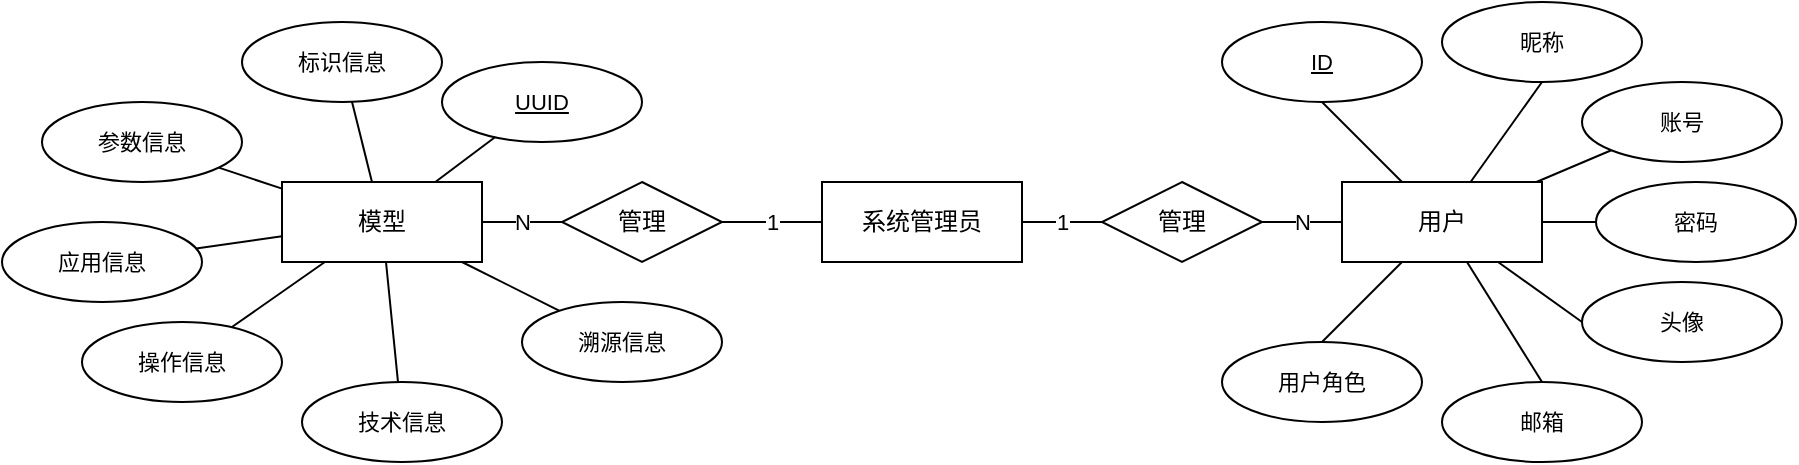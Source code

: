 <mxfile>
    <diagram id="geieZtDLH-yYALA0ZPEr" name="第 1 页">
        <mxGraphModel dx="1278" dy="479" grid="1" gridSize="10" guides="1" tooltips="1" connect="1" arrows="1" fold="1" page="1" pageScale="1" pageWidth="827" pageHeight="1169" math="0" shadow="0">
            <root>
                <mxCell id="0"/>
                <mxCell id="1" parent="0"/>
                <mxCell id="11" value="1" style="edgeStyle=none;html=1;entryX=0;entryY=0.5;entryDx=0;entryDy=0;endArrow=none;endFill=0;" edge="1" parent="1" source="2" target="6">
                    <mxGeometry relative="1" as="geometry"/>
                </mxCell>
                <mxCell id="16" value="1" style="edgeStyle=none;shape=connector;rounded=1;html=1;entryX=1;entryY=0.5;entryDx=0;entryDy=0;labelBackgroundColor=default;strokeColor=default;fontFamily=Helvetica;fontSize=11;fontColor=default;endArrow=none;endFill=0;" edge="1" parent="1" source="2" target="15">
                    <mxGeometry relative="1" as="geometry"/>
                </mxCell>
                <mxCell id="2" value="系统管理员" style="whiteSpace=wrap;html=1;align=center;" vertex="1" parent="1">
                    <mxGeometry x="340" y="280" width="100" height="40" as="geometry"/>
                </mxCell>
                <mxCell id="13" value="N" style="edgeStyle=none;html=1;endArrow=none;endFill=0;" edge="1" parent="1" source="6" target="12">
                    <mxGeometry relative="1" as="geometry"/>
                </mxCell>
                <mxCell id="6" value="管理" style="shape=rhombus;perimeter=rhombusPerimeter;whiteSpace=wrap;html=1;align=center;" vertex="1" parent="1">
                    <mxGeometry x="480" y="280" width="80" height="40" as="geometry"/>
                </mxCell>
                <mxCell id="29" style="edgeStyle=none;shape=connector;rounded=1;html=1;entryX=0.5;entryY=1;entryDx=0;entryDy=0;labelBackgroundColor=default;strokeColor=default;fontFamily=Helvetica;fontSize=11;fontColor=default;endArrow=none;endFill=0;" edge="1" parent="1" source="12" target="20">
                    <mxGeometry relative="1" as="geometry"/>
                </mxCell>
                <mxCell id="30" style="edgeStyle=none;shape=connector;rounded=1;html=1;entryX=0.5;entryY=1;entryDx=0;entryDy=0;labelBackgroundColor=default;strokeColor=default;fontFamily=Helvetica;fontSize=11;fontColor=default;endArrow=none;endFill=0;" edge="1" parent="1" source="12" target="19">
                    <mxGeometry relative="1" as="geometry"/>
                </mxCell>
                <mxCell id="31" style="edgeStyle=none;shape=connector;rounded=1;html=1;entryX=0;entryY=1;entryDx=0;entryDy=0;labelBackgroundColor=default;strokeColor=default;fontFamily=Helvetica;fontSize=11;fontColor=default;endArrow=none;endFill=0;" edge="1" parent="1" source="12" target="22">
                    <mxGeometry relative="1" as="geometry"/>
                </mxCell>
                <mxCell id="32" style="edgeStyle=none;shape=connector;rounded=1;html=1;entryX=0;entryY=0.5;entryDx=0;entryDy=0;labelBackgroundColor=default;strokeColor=default;fontFamily=Helvetica;fontSize=11;fontColor=default;endArrow=none;endFill=0;" edge="1" parent="1" source="12" target="23">
                    <mxGeometry relative="1" as="geometry"/>
                </mxCell>
                <mxCell id="33" style="edgeStyle=none;shape=connector;rounded=1;html=1;entryX=0;entryY=0.5;entryDx=0;entryDy=0;labelBackgroundColor=default;strokeColor=default;fontFamily=Helvetica;fontSize=11;fontColor=default;endArrow=none;endFill=0;" edge="1" parent="1" source="12" target="24">
                    <mxGeometry relative="1" as="geometry"/>
                </mxCell>
                <mxCell id="34" style="edgeStyle=none;shape=connector;rounded=1;html=1;entryX=0.5;entryY=0;entryDx=0;entryDy=0;labelBackgroundColor=default;strokeColor=default;fontFamily=Helvetica;fontSize=11;fontColor=default;endArrow=none;endFill=0;" edge="1" parent="1" source="12" target="25">
                    <mxGeometry relative="1" as="geometry"/>
                </mxCell>
                <mxCell id="35" style="edgeStyle=none;shape=connector;rounded=1;html=1;entryX=0.5;entryY=0;entryDx=0;entryDy=0;labelBackgroundColor=default;strokeColor=default;fontFamily=Helvetica;fontSize=11;fontColor=default;endArrow=none;endFill=0;" edge="1" parent="1" source="12" target="27">
                    <mxGeometry relative="1" as="geometry"/>
                </mxCell>
                <mxCell id="12" value="用户" style="whiteSpace=wrap;html=1;align=center;fillColor=none;" vertex="1" parent="1">
                    <mxGeometry x="600" y="280" width="100" height="40" as="geometry"/>
                </mxCell>
                <mxCell id="18" value="N" style="edgeStyle=none;shape=connector;rounded=1;html=1;entryX=1;entryY=0.5;entryDx=0;entryDy=0;labelBackgroundColor=default;strokeColor=default;fontFamily=Helvetica;fontSize=11;fontColor=default;endArrow=none;endFill=0;" edge="1" parent="1" source="15" target="17">
                    <mxGeometry relative="1" as="geometry"/>
                </mxCell>
                <mxCell id="15" value="管理" style="shape=rhombus;perimeter=rhombusPerimeter;whiteSpace=wrap;html=1;align=center;" vertex="1" parent="1">
                    <mxGeometry x="210" y="280" width="80" height="40" as="geometry"/>
                </mxCell>
                <mxCell id="43" style="edgeStyle=none;shape=connector;rounded=1;html=1;labelBackgroundColor=default;strokeColor=default;fontFamily=Helvetica;fontSize=11;fontColor=default;endArrow=none;endFill=0;" edge="1" parent="1" source="17" target="37">
                    <mxGeometry relative="1" as="geometry"/>
                </mxCell>
                <mxCell id="44" style="edgeStyle=none;shape=connector;rounded=1;html=1;labelBackgroundColor=default;strokeColor=default;fontFamily=Helvetica;fontSize=11;fontColor=default;endArrow=none;endFill=0;" edge="1" parent="1" source="17" target="36">
                    <mxGeometry relative="1" as="geometry"/>
                </mxCell>
                <mxCell id="45" style="edgeStyle=none;shape=connector;rounded=1;html=1;labelBackgroundColor=default;strokeColor=default;fontFamily=Helvetica;fontSize=11;fontColor=default;endArrow=none;endFill=0;" edge="1" parent="1" source="17" target="38">
                    <mxGeometry relative="1" as="geometry"/>
                </mxCell>
                <mxCell id="46" style="edgeStyle=none;shape=connector;rounded=1;html=1;labelBackgroundColor=default;strokeColor=default;fontFamily=Helvetica;fontSize=11;fontColor=default;endArrow=none;endFill=0;" edge="1" parent="1" source="17" target="39">
                    <mxGeometry relative="1" as="geometry"/>
                </mxCell>
                <mxCell id="47" style="edgeStyle=none;shape=connector;rounded=1;html=1;labelBackgroundColor=default;strokeColor=default;fontFamily=Helvetica;fontSize=11;fontColor=default;endArrow=none;endFill=0;" edge="1" parent="1" source="17" target="40">
                    <mxGeometry relative="1" as="geometry"/>
                </mxCell>
                <mxCell id="48" style="edgeStyle=none;shape=connector;rounded=1;html=1;labelBackgroundColor=default;strokeColor=default;fontFamily=Helvetica;fontSize=11;fontColor=default;endArrow=none;endFill=0;" edge="1" parent="1" source="17" target="41">
                    <mxGeometry relative="1" as="geometry"/>
                </mxCell>
                <mxCell id="49" style="edgeStyle=none;shape=connector;rounded=1;html=1;labelBackgroundColor=default;strokeColor=default;fontFamily=Helvetica;fontSize=11;fontColor=default;endArrow=none;endFill=0;" edge="1" parent="1" source="17" target="42">
                    <mxGeometry relative="1" as="geometry"/>
                </mxCell>
                <mxCell id="17" value="模型" style="whiteSpace=wrap;html=1;align=center;" vertex="1" parent="1">
                    <mxGeometry x="70" y="280" width="100" height="40" as="geometry"/>
                </mxCell>
                <mxCell id="19" value="昵称" style="ellipse;whiteSpace=wrap;align=center;fontFamily=Helvetica;fontSize=11;fontColor=default;fillColor=none;" vertex="1" parent="1">
                    <mxGeometry x="650" y="190" width="100" height="40" as="geometry"/>
                </mxCell>
                <mxCell id="20" value="ID" style="ellipse;whiteSpace=wrap;html=1;align=center;fontStyle=4;fontFamily=Helvetica;fontSize=11;fontColor=default;fillColor=none;" vertex="1" parent="1">
                    <mxGeometry x="540" y="200" width="100" height="40" as="geometry"/>
                </mxCell>
                <mxCell id="22" value="账号" style="ellipse;whiteSpace=wrap;align=center;fontFamily=Helvetica;fontSize=11;fontColor=default;fillColor=none;" vertex="1" parent="1">
                    <mxGeometry x="720" y="230" width="100" height="40" as="geometry"/>
                </mxCell>
                <mxCell id="23" value="密码" style="ellipse;whiteSpace=wrap;align=center;fontFamily=Helvetica;fontSize=11;fontColor=default;fillColor=none;" vertex="1" parent="1">
                    <mxGeometry x="727" y="280" width="100" height="40" as="geometry"/>
                </mxCell>
                <mxCell id="24" value="头像" style="ellipse;whiteSpace=wrap;align=center;fontFamily=Helvetica;fontSize=11;fontColor=default;fillColor=none;" vertex="1" parent="1">
                    <mxGeometry x="720" y="330" width="100" height="40" as="geometry"/>
                </mxCell>
                <mxCell id="25" value="邮箱" style="ellipse;whiteSpace=wrap;align=center;fontFamily=Helvetica;fontSize=11;fontColor=default;fillColor=none;" vertex="1" parent="1">
                    <mxGeometry x="650" y="380" width="100" height="40" as="geometry"/>
                </mxCell>
                <mxCell id="27" value="用户角色" style="ellipse;whiteSpace=wrap;align=center;fontFamily=Helvetica;fontSize=11;fontColor=default;fillColor=none;" vertex="1" parent="1">
                    <mxGeometry x="540" y="360" width="100" height="40" as="geometry"/>
                </mxCell>
                <mxCell id="36" value="标识信息" style="ellipse;whiteSpace=wrap;align=center;fontFamily=Helvetica;fontSize=11;fontColor=default;fillColor=none;" vertex="1" parent="1">
                    <mxGeometry x="50" y="200" width="100" height="40" as="geometry"/>
                </mxCell>
                <mxCell id="37" value="UUID" style="ellipse;whiteSpace=wrap;html=1;align=center;fontStyle=4;fontFamily=Helvetica;fontSize=11;fontColor=default;fillColor=none;" vertex="1" parent="1">
                    <mxGeometry x="150" y="220" width="100" height="40" as="geometry"/>
                </mxCell>
                <mxCell id="38" value="参数信息" style="ellipse;whiteSpace=wrap;align=center;fontFamily=Helvetica;fontSize=11;fontColor=default;fillColor=none;" vertex="1" parent="1">
                    <mxGeometry x="-50" y="240" width="100" height="40" as="geometry"/>
                </mxCell>
                <mxCell id="39" value="应用信息" style="ellipse;whiteSpace=wrap;align=center;fontFamily=Helvetica;fontSize=11;fontColor=default;fillColor=none;" vertex="1" parent="1">
                    <mxGeometry x="-70" y="300" width="100" height="40" as="geometry"/>
                </mxCell>
                <mxCell id="40" value="操作信息" style="ellipse;whiteSpace=wrap;align=center;fontFamily=Helvetica;fontSize=11;fontColor=default;fillColor=none;" vertex="1" parent="1">
                    <mxGeometry x="-30" y="350" width="100" height="40" as="geometry"/>
                </mxCell>
                <mxCell id="41" value="技术信息" style="ellipse;whiteSpace=wrap;align=center;fontFamily=Helvetica;fontSize=11;fontColor=default;fillColor=none;" vertex="1" parent="1">
                    <mxGeometry x="80" y="380" width="100" height="40" as="geometry"/>
                </mxCell>
                <mxCell id="42" value="溯源信息" style="ellipse;whiteSpace=wrap;align=center;fontFamily=Helvetica;fontSize=11;fontColor=default;fillColor=none;" vertex="1" parent="1">
                    <mxGeometry x="190" y="340" width="100" height="40" as="geometry"/>
                </mxCell>
            </root>
        </mxGraphModel>
    </diagram>
</mxfile>